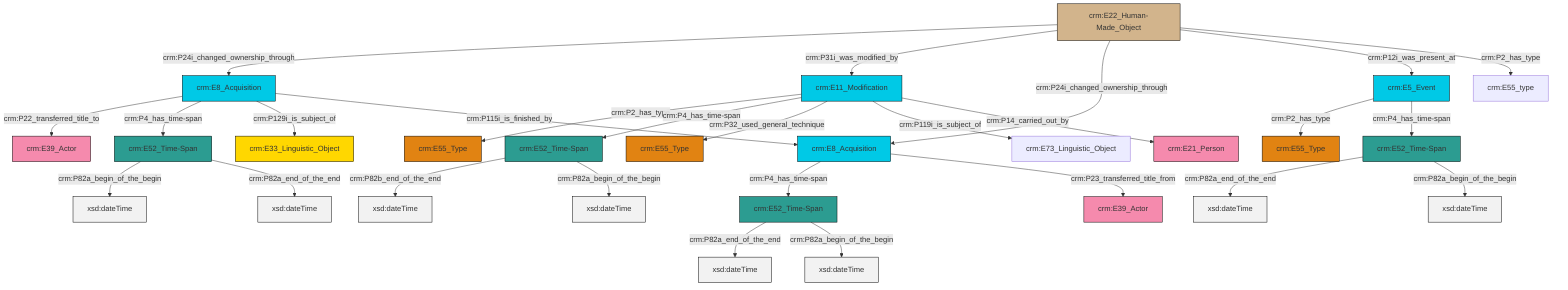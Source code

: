 graph TD
classDef Literal fill:#f2f2f2,stroke:#000000;
classDef CRM_Entity fill:#FFFFFF,stroke:#000000;
classDef Temporal_Entity fill:#00C9E6, stroke:#000000;
classDef Type fill:#E18312, stroke:#000000;
classDef Time-Span fill:#2C9C91, stroke:#000000;
classDef Appellation fill:#FFEB7F, stroke:#000000;
classDef Place fill:#008836, stroke:#000000;
classDef Persistent_Item fill:#B266B2, stroke:#000000;
classDef Conceptual_Object fill:#FFD700, stroke:#000000;
classDef Physical_Thing fill:#D2B48C, stroke:#000000;
classDef Actor fill:#f58aad, stroke:#000000;
classDef PC_Classes fill:#4ce600, stroke:#000000;
classDef Multi fill:#cccccc,stroke:#000000;

0["crm:E52_Time-Span"]:::Time-Span -->|crm:P82a_end_of_the_end| 1[xsd:dateTime]:::Literal
6["crm:E22_Human-Made_Object"]:::Physical_Thing -->|crm:P24i_changed_ownership_through| 7["crm:E8_Acquisition"]:::Temporal_Entity
0["crm:E52_Time-Span"]:::Time-Span -->|crm:P82a_begin_of_the_begin| 10[xsd:dateTime]:::Literal
7["crm:E8_Acquisition"]:::Temporal_Entity -->|crm:P22_transferred_title_to| 13["crm:E39_Actor"]:::Actor
14["crm:E8_Acquisition"]:::Temporal_Entity -->|crm:P4_has_time-span| 15["crm:E52_Time-Span"]:::Time-Span
4["crm:E5_Event"]:::Temporal_Entity -->|crm:P2_has_type| 16["crm:E55_Type"]:::Type
17["crm:E52_Time-Span"]:::Time-Span -->|crm:P82b_end_of_the_end| 18[xsd:dateTime]:::Literal
6["crm:E22_Human-Made_Object"]:::Physical_Thing -->|crm:P31i_was_modified_by| 20["crm:E11_Modification"]:::Temporal_Entity
7["crm:E8_Acquisition"]:::Temporal_Entity -->|crm:P4_has_time-span| 21["crm:E52_Time-Span"]:::Time-Span
15["crm:E52_Time-Span"]:::Time-Span -->|crm:P82a_end_of_the_end| 22[xsd:dateTime]:::Literal
4["crm:E5_Event"]:::Temporal_Entity -->|crm:P4_has_time-span| 0["crm:E52_Time-Span"]:::Time-Span
6["crm:E22_Human-Made_Object"]:::Physical_Thing -->|crm:P24i_changed_ownership_through| 14["crm:E8_Acquisition"]:::Temporal_Entity
6["crm:E22_Human-Made_Object"]:::Physical_Thing -->|crm:P12i_was_present_at| 4["crm:E5_Event"]:::Temporal_Entity
6["crm:E22_Human-Made_Object"]:::Physical_Thing -->|crm:P2_has_type| 25["crm:E55_type"]:::Default
21["crm:E52_Time-Span"]:::Time-Span -->|crm:P82a_begin_of_the_begin| 26[xsd:dateTime]:::Literal
20["crm:E11_Modification"]:::Temporal_Entity -->|crm:P2_has_type| 27["crm:E55_Type"]:::Type
20["crm:E11_Modification"]:::Temporal_Entity -->|crm:P4_has_time-span| 17["crm:E52_Time-Span"]:::Time-Span
21["crm:E52_Time-Span"]:::Time-Span -->|crm:P82a_end_of_the_end| 28[xsd:dateTime]:::Literal
7["crm:E8_Acquisition"]:::Temporal_Entity -->|crm:P129i_is_subject_of| 8["crm:E33_Linguistic_Object"]:::Conceptual_Object
14["crm:E8_Acquisition"]:::Temporal_Entity -->|crm:P23_transferred_title_from| 2["crm:E39_Actor"]:::Actor
15["crm:E52_Time-Span"]:::Time-Span -->|crm:P82a_begin_of_the_begin| 32[xsd:dateTime]:::Literal
20["crm:E11_Modification"]:::Temporal_Entity -->|crm:P32_used_general_technique| 11["crm:E55_Type"]:::Type
20["crm:E11_Modification"]:::Temporal_Entity -->|crm:P119i_is_subject_of| 23["crm:E73_Linguistic_Object"]:::Default
17["crm:E52_Time-Span"]:::Time-Span -->|crm:P82a_begin_of_the_begin| 33[xsd:dateTime]:::Literal
20["crm:E11_Modification"]:::Temporal_Entity -->|crm:P14_carried_out_by| 36["crm:E21_Person"]:::Actor
7["crm:E8_Acquisition"]:::Temporal_Entity -->|crm:P115i_is_finished_by| 14["crm:E8_Acquisition"]:::Temporal_Entity